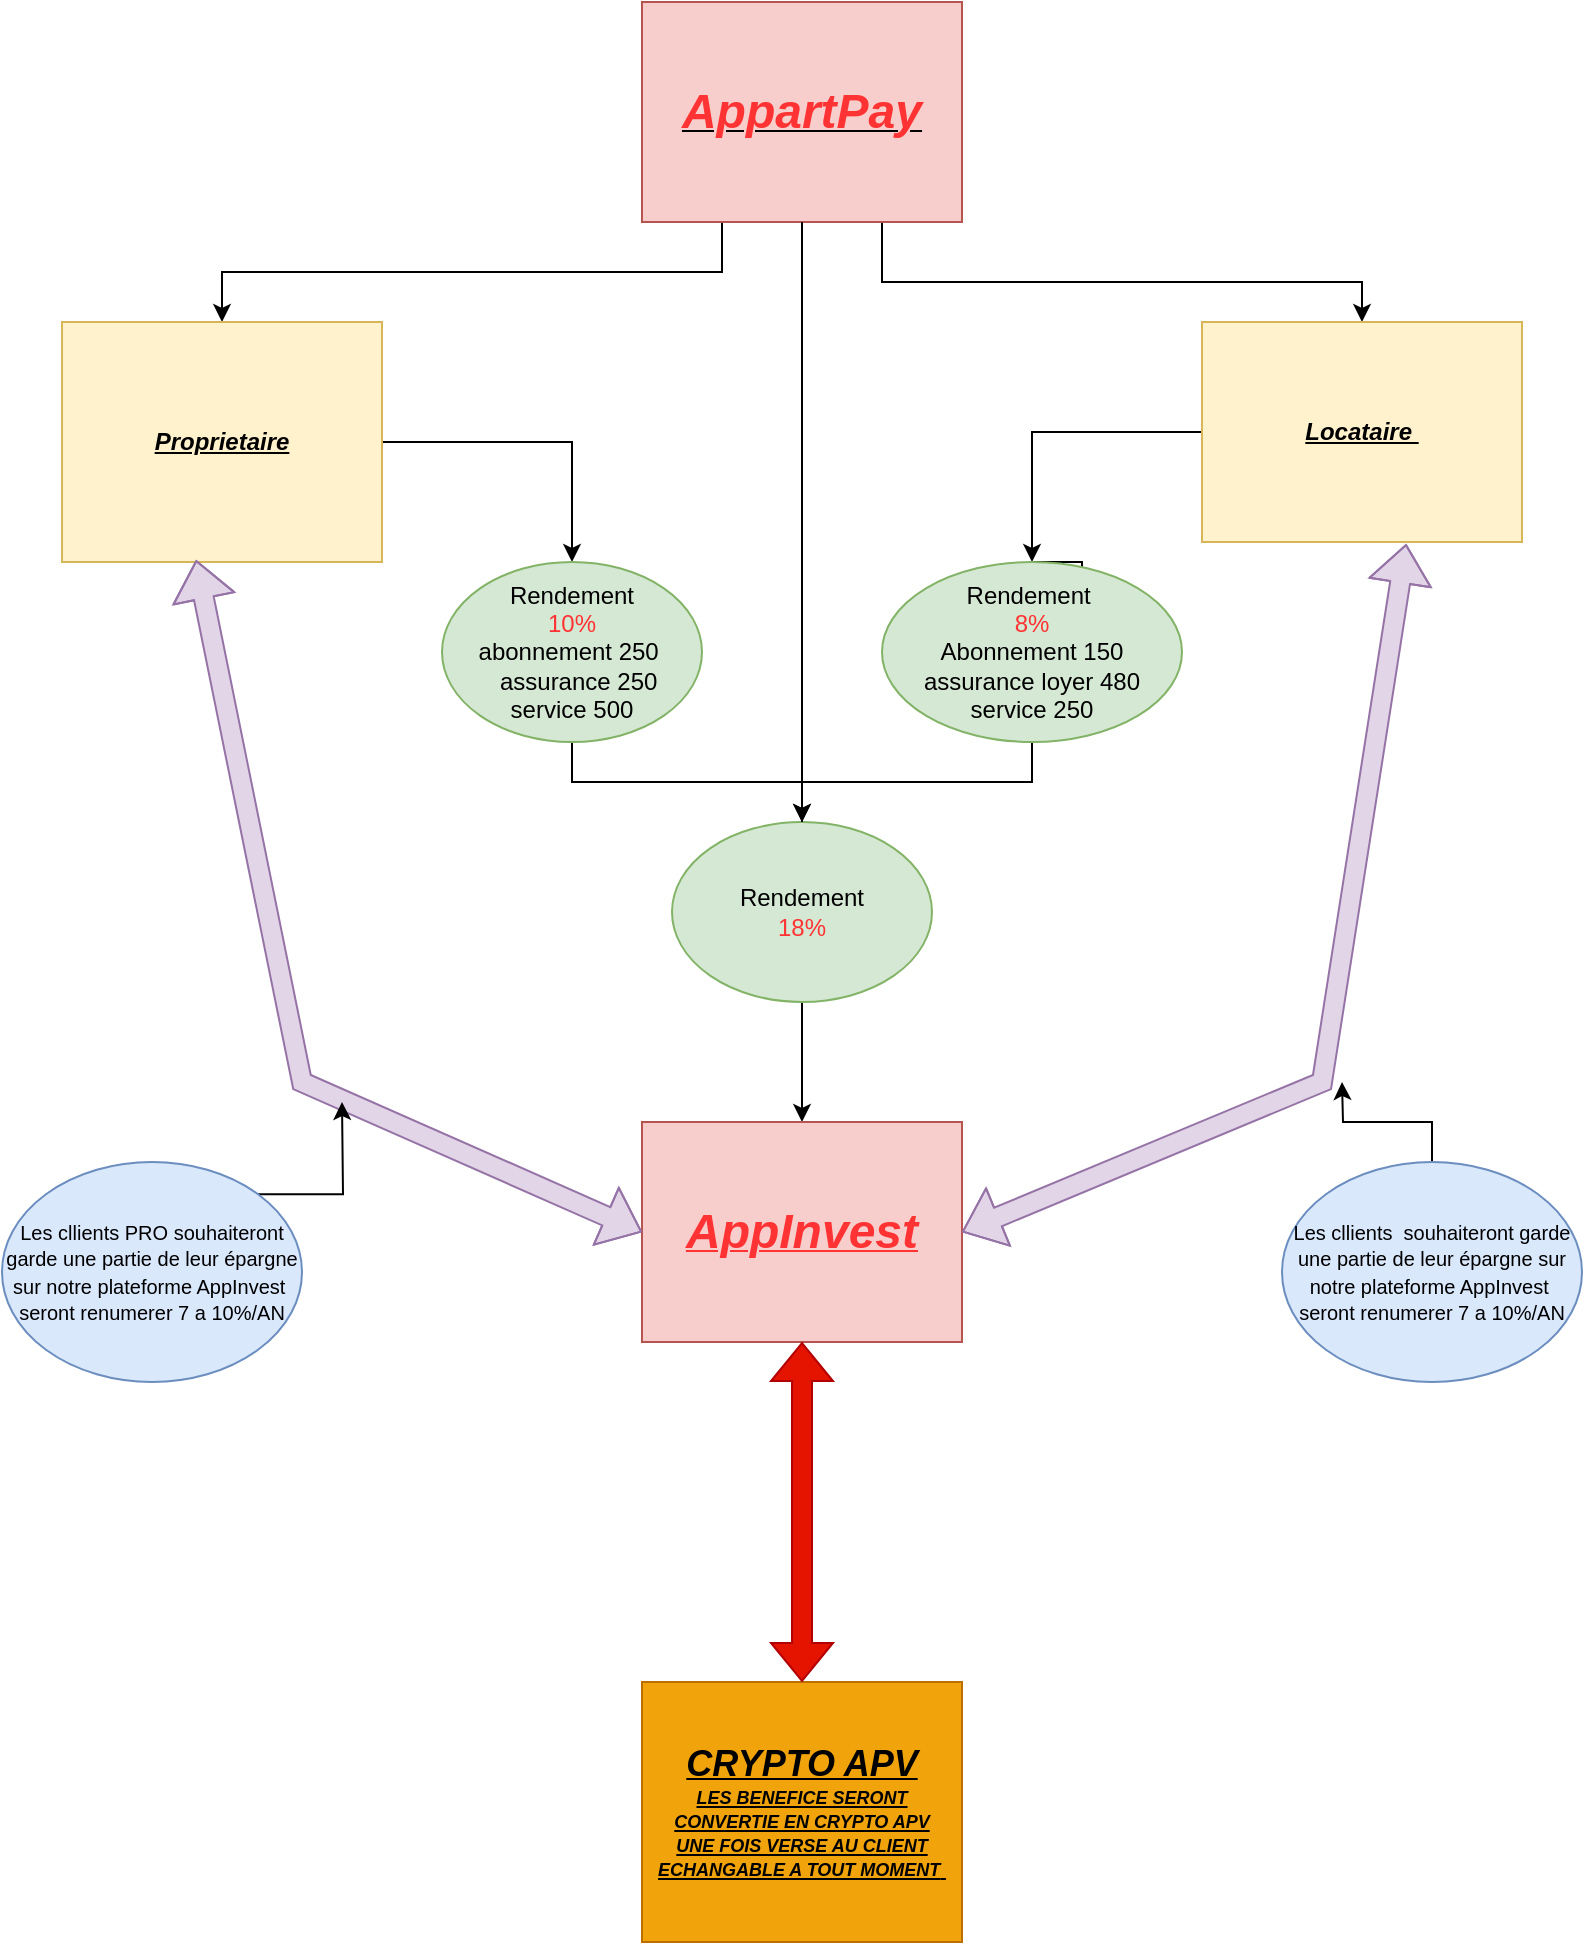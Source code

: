 <mxfile version="20.5.3" type="github"><diagram id="5i0aTBMuPF1Jod1ebD44" name="Page-1"><mxGraphModel dx="1426" dy="825" grid="1" gridSize="10" guides="1" tooltips="1" connect="1" arrows="1" fold="1" page="1" pageScale="1" pageWidth="827" pageHeight="1169" math="0" shadow="0"><root><mxCell id="0"/><mxCell id="1" parent="0"/><mxCell id="ItmUa4CJR6kzPxUGw3x4-3" style="edgeStyle=orthogonalEdgeStyle;rounded=0;orthogonalLoop=1;jettySize=auto;html=1;exitX=0.25;exitY=1;exitDx=0;exitDy=0;" edge="1" parent="1" source="ItmUa4CJR6kzPxUGw3x4-1" target="ItmUa4CJR6kzPxUGw3x4-2"><mxGeometry relative="1" as="geometry"/></mxCell><mxCell id="ItmUa4CJR6kzPxUGw3x4-6" style="edgeStyle=orthogonalEdgeStyle;rounded=0;orthogonalLoop=1;jettySize=auto;html=1;exitX=0.75;exitY=1;exitDx=0;exitDy=0;" edge="1" parent="1" source="ItmUa4CJR6kzPxUGw3x4-1"><mxGeometry relative="1" as="geometry"><mxPoint x="680" y="160" as="targetPoint"/><Array as="points"><mxPoint x="440" y="140"/><mxPoint x="680" y="140"/></Array></mxGeometry></mxCell><mxCell id="ItmUa4CJR6kzPxUGw3x4-18" style="edgeStyle=orthogonalEdgeStyle;rounded=0;orthogonalLoop=1;jettySize=auto;html=1;fontColor=#FF3333;startArrow=none;" edge="1" parent="1" source="ItmUa4CJR6kzPxUGw3x4-19" target="ItmUa4CJR6kzPxUGw3x4-17"><mxGeometry relative="1" as="geometry"/></mxCell><mxCell id="ItmUa4CJR6kzPxUGw3x4-1" value="&lt;font color=&quot;#ff3333&quot; style=&quot;font-size: 24px;&quot;&gt;AppartPay&lt;/font&gt;" style="rounded=0;whiteSpace=wrap;html=1;fillColor=#f8cecc;strokeColor=#b85450;fontStyle=7;align=center;" vertex="1" parent="1"><mxGeometry x="320" width="160" height="110" as="geometry"/></mxCell><mxCell id="ItmUa4CJR6kzPxUGw3x4-10" style="edgeStyle=orthogonalEdgeStyle;rounded=0;orthogonalLoop=1;jettySize=auto;html=1;entryX=0.5;entryY=0;entryDx=0;entryDy=0;" edge="1" parent="1" source="ItmUa4CJR6kzPxUGw3x4-2" target="ItmUa4CJR6kzPxUGw3x4-4"><mxGeometry relative="1" as="geometry"/></mxCell><mxCell id="ItmUa4CJR6kzPxUGw3x4-2" value="Proprietaire" style="rounded=0;whiteSpace=wrap;html=1;fillColor=#fff2cc;strokeColor=#d6b656;fontStyle=7;align=center;" vertex="1" parent="1"><mxGeometry x="30" y="160" width="160" height="120" as="geometry"/></mxCell><mxCell id="ItmUa4CJR6kzPxUGw3x4-20" style="edgeStyle=orthogonalEdgeStyle;rounded=0;orthogonalLoop=1;jettySize=auto;html=1;fontColor=#7EA6E0;" edge="1" parent="1" source="ItmUa4CJR6kzPxUGw3x4-4" target="ItmUa4CJR6kzPxUGw3x4-19"><mxGeometry relative="1" as="geometry"/></mxCell><mxCell id="ItmUa4CJR6kzPxUGw3x4-4" value="Rendement&lt;br&gt;&lt;font color=&quot;#ff3333&quot;&gt;10%&lt;/font&gt;&lt;br&gt;abonnement 250&amp;nbsp;&lt;br&gt;&amp;nbsp; assurance 250&lt;br&gt;service 500" style="ellipse;whiteSpace=wrap;html=1;fillColor=#d5e8d4;strokeColor=#82b366;" vertex="1" parent="1"><mxGeometry x="220" y="280" width="130" height="90" as="geometry"/></mxCell><mxCell id="ItmUa4CJR6kzPxUGw3x4-14" style="edgeStyle=orthogonalEdgeStyle;rounded=0;orthogonalLoop=1;jettySize=auto;html=1;exitX=0;exitY=0.5;exitDx=0;exitDy=0;fontColor=#FF3333;" edge="1" parent="1" source="ItmUa4CJR6kzPxUGw3x4-5" target="ItmUa4CJR6kzPxUGw3x4-11"><mxGeometry relative="1" as="geometry"/></mxCell><mxCell id="ItmUa4CJR6kzPxUGw3x4-5" value="Locataire&amp;nbsp;" style="rounded=0;whiteSpace=wrap;html=1;fillColor=#fff2cc;strokeColor=#d6b656;fontStyle=7;align=center;" vertex="1" parent="1"><mxGeometry x="600" y="160" width="160" height="110" as="geometry"/></mxCell><mxCell id="ItmUa4CJR6kzPxUGw3x4-13" style="edgeStyle=orthogonalEdgeStyle;rounded=0;orthogonalLoop=1;jettySize=auto;html=1;exitX=0.5;exitY=0;exitDx=0;exitDy=0;" edge="1" parent="1" source="ItmUa4CJR6kzPxUGw3x4-11"><mxGeometry relative="1" as="geometry"><mxPoint x="540" y="310" as="targetPoint"/></mxGeometry></mxCell><mxCell id="ItmUa4CJR6kzPxUGw3x4-21" style="edgeStyle=orthogonalEdgeStyle;rounded=0;orthogonalLoop=1;jettySize=auto;html=1;fontColor=#7EA6E0;" edge="1" parent="1" source="ItmUa4CJR6kzPxUGw3x4-11" target="ItmUa4CJR6kzPxUGw3x4-19"><mxGeometry relative="1" as="geometry"/></mxCell><mxCell id="ItmUa4CJR6kzPxUGw3x4-11" value="Rendement&amp;nbsp;&lt;br&gt;&lt;font color=&quot;#ff3333&quot;&gt;8%&lt;br&gt;&lt;/font&gt;Abonnement 150&lt;br&gt;assurance loyer 480&lt;br&gt;service 250" style="ellipse;whiteSpace=wrap;html=1;fillColor=#d5e8d4;strokeColor=#82b366;" vertex="1" parent="1"><mxGeometry x="440" y="280" width="150" height="90" as="geometry"/></mxCell><mxCell id="ItmUa4CJR6kzPxUGw3x4-40" style="edgeStyle=orthogonalEdgeStyle;rounded=0;orthogonalLoop=1;jettySize=auto;html=1;fontSize=10;fontColor=#FF3333;" edge="1" parent="1" source="ItmUa4CJR6kzPxUGw3x4-17" target="ItmUa4CJR6kzPxUGw3x4-39"><mxGeometry relative="1" as="geometry"/></mxCell><mxCell id="ItmUa4CJR6kzPxUGw3x4-17" value="&lt;font style=&quot;font-size: 24px;&quot;&gt;AppInvest&lt;br&gt;&lt;/font&gt;" style="rounded=0;whiteSpace=wrap;html=1;fillColor=#f8cecc;strokeColor=#b85450;fontStyle=7;align=center;fontColor=#FF3333;" vertex="1" parent="1"><mxGeometry x="320" y="560" width="160" height="110" as="geometry"/></mxCell><mxCell id="ItmUa4CJR6kzPxUGw3x4-19" value="Rendement&lt;br&gt;&lt;font color=&quot;#ff3333&quot;&gt;18%&lt;/font&gt;" style="ellipse;whiteSpace=wrap;html=1;fillColor=#d5e8d4;strokeColor=#82b366;" vertex="1" parent="1"><mxGeometry x="335" y="410" width="130" height="90" as="geometry"/></mxCell><mxCell id="ItmUa4CJR6kzPxUGw3x4-22" value="" style="edgeStyle=orthogonalEdgeStyle;rounded=0;orthogonalLoop=1;jettySize=auto;html=1;fontColor=#FF3333;endArrow=none;" edge="1" parent="1" source="ItmUa4CJR6kzPxUGw3x4-1" target="ItmUa4CJR6kzPxUGw3x4-19"><mxGeometry relative="1" as="geometry"><mxPoint x="400" y="110" as="sourcePoint"/><mxPoint x="400" y="560" as="targetPoint"/></mxGeometry></mxCell><mxCell id="ItmUa4CJR6kzPxUGw3x4-26" value="" style="shape=flexArrow;endArrow=classic;startArrow=classic;html=1;rounded=0;fontSize=24;fontColor=#FF3333;entryX=0.419;entryY=0.992;entryDx=0;entryDy=0;entryPerimeter=0;exitX=0;exitY=0.5;exitDx=0;exitDy=0;fillColor=#e1d5e7;strokeColor=#9673a6;" edge="1" parent="1" source="ItmUa4CJR6kzPxUGw3x4-17" target="ItmUa4CJR6kzPxUGw3x4-2"><mxGeometry width="100" height="100" relative="1" as="geometry"><mxPoint x="360" y="430" as="sourcePoint"/><mxPoint x="460" y="330" as="targetPoint"/><Array as="points"><mxPoint x="150" y="540"/></Array></mxGeometry></mxCell><mxCell id="ItmUa4CJR6kzPxUGw3x4-34" style="edgeStyle=orthogonalEdgeStyle;rounded=0;orthogonalLoop=1;jettySize=auto;html=1;exitX=1;exitY=0;exitDx=0;exitDy=0;fontSize=10;fontColor=#FF3333;" edge="1" parent="1" source="ItmUa4CJR6kzPxUGw3x4-29"><mxGeometry relative="1" as="geometry"><mxPoint x="170" y="550" as="targetPoint"/></mxGeometry></mxCell><mxCell id="ItmUa4CJR6kzPxUGw3x4-29" value="&lt;font style=&quot;font-size: 10px;&quot;&gt;Les cllients PRO souhaiteront garde une partie de leur épargne sur notre plateforme AppInvest&amp;nbsp;&lt;br&gt;seront renumerer 7 a 10%/AN&lt;br&gt;&lt;/font&gt;" style="ellipse;whiteSpace=wrap;html=1;fontSize=11;fillColor=#dae8fc;strokeColor=#6c8ebf;" vertex="1" parent="1"><mxGeometry y="580" width="150" height="110" as="geometry"/></mxCell><mxCell id="ItmUa4CJR6kzPxUGw3x4-38" style="edgeStyle=orthogonalEdgeStyle;rounded=0;orthogonalLoop=1;jettySize=auto;html=1;fontSize=10;fontColor=#FF3333;" edge="1" parent="1" source="ItmUa4CJR6kzPxUGw3x4-30"><mxGeometry relative="1" as="geometry"><mxPoint x="670" y="540" as="targetPoint"/></mxGeometry></mxCell><mxCell id="ItmUa4CJR6kzPxUGw3x4-30" value="&lt;font style=&quot;font-size: 10px;&quot;&gt;Les cllients &amp;nbsp;souhaiteront garde une partie de leur épargne sur notre plateforme AppInvest&amp;nbsp;&lt;br&gt;seront renumerer 7 a 10%/AN&lt;br&gt;&lt;/font&gt;" style="ellipse;whiteSpace=wrap;html=1;fontSize=11;fillColor=#dae8fc;strokeColor=#6c8ebf;" vertex="1" parent="1"><mxGeometry x="640" y="580" width="150" height="110" as="geometry"/></mxCell><mxCell id="ItmUa4CJR6kzPxUGw3x4-36" value="" style="shape=flexArrow;endArrow=classic;startArrow=classic;html=1;rounded=0;fontSize=10;fontColor=#FF3333;entryX=0.638;entryY=1.009;entryDx=0;entryDy=0;entryPerimeter=0;exitX=1;exitY=0.5;exitDx=0;exitDy=0;fillColor=#e1d5e7;strokeColor=#9673a6;" edge="1" parent="1" source="ItmUa4CJR6kzPxUGw3x4-17" target="ItmUa4CJR6kzPxUGw3x4-5"><mxGeometry width="100" height="100" relative="1" as="geometry"><mxPoint x="360" y="620" as="sourcePoint"/><mxPoint x="460" y="520" as="targetPoint"/><Array as="points"><mxPoint x="660" y="540"/></Array></mxGeometry></mxCell><mxCell id="ItmUa4CJR6kzPxUGw3x4-39" value="&lt;font style=&quot;font-size: 18px;&quot;&gt;CRYPTO APV&lt;/font&gt;&lt;br&gt;&lt;font color=&quot;#000000&quot; style=&quot;font-size: 9px;&quot;&gt;&lt;font style=&quot;font-size: 9px;&quot;&gt;&lt;span style=&quot;caret-color: rgb(0, 0, 0);&quot;&gt;LES BENEFICE SERONT CONVERTIE EN CRYPTO APV&lt;br&gt;&lt;/span&gt;&lt;/font&gt;UNE FOIS VERSE AU CLIENT ECHANGABLE A TOUT MOMENT&lt;/font&gt;&amp;nbsp;" style="rounded=0;whiteSpace=wrap;html=1;fillColor=#f0a30a;strokeColor=#BD7000;fontStyle=7;align=center;fontColor=#000000;fontSize=10;" vertex="1" parent="1"><mxGeometry x="320" y="840" width="160" height="130" as="geometry"/></mxCell><mxCell id="ItmUa4CJR6kzPxUGw3x4-41" value="" style="shape=flexArrow;endArrow=classic;startArrow=classic;html=1;rounded=0;fontSize=9;fontColor=#000000;entryX=0.5;entryY=1;entryDx=0;entryDy=0;exitX=0.5;exitY=0;exitDx=0;exitDy=0;fillColor=#e51400;strokeColor=#B20000;" edge="1" parent="1" source="ItmUa4CJR6kzPxUGw3x4-39" target="ItmUa4CJR6kzPxUGw3x4-17"><mxGeometry width="100" height="100" relative="1" as="geometry"><mxPoint x="360" y="820" as="sourcePoint"/><mxPoint x="460" y="720" as="targetPoint"/></mxGeometry></mxCell></root></mxGraphModel></diagram></mxfile>